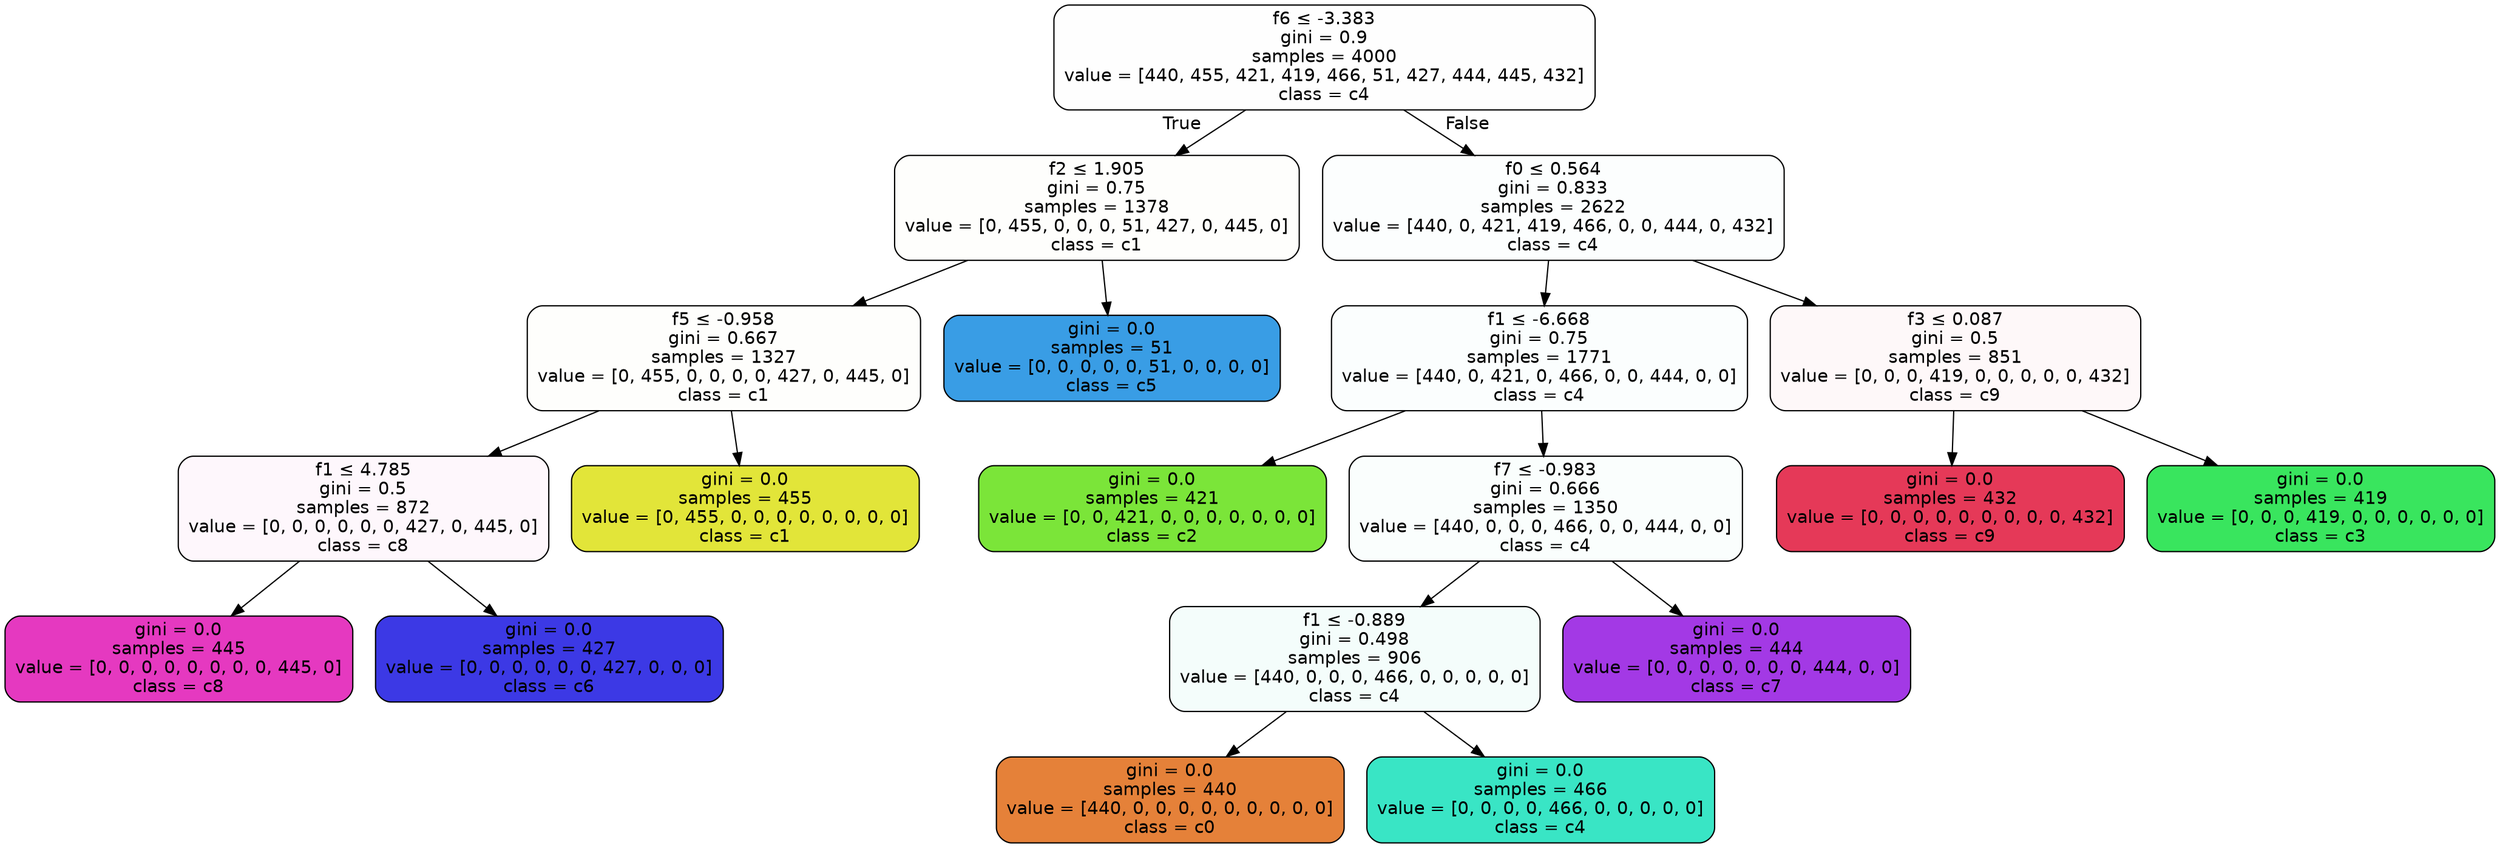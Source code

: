 digraph Tree {
node [shape=box, style="filled, rounded", color="black", fontname=helvetica] ;
edge [fontname=helvetica] ;
0 [label=<f6 &le; -3.383<br/>gini = 0.9<br/>samples = 4000<br/>value = [440, 455, 421, 419, 466, 51, 427, 444, 445, 432]<br/>class = c4>, fillcolor="#39e5c501"] ;
1 [label=<f2 &le; 1.905<br/>gini = 0.75<br/>samples = 1378<br/>value = [0, 455, 0, 0, 0, 51, 427, 0, 445, 0]<br/>class = c1>, fillcolor="#e2e53903"] ;
0 -> 1 [labeldistance=2.5, labelangle=45, headlabel="True"] ;
2 [label=<f5 &le; -0.958<br/>gini = 0.667<br/>samples = 1327<br/>value = [0, 455, 0, 0, 0, 0, 427, 0, 445, 0]<br/>class = c1>, fillcolor="#e2e53903"] ;
1 -> 2 ;
3 [label=<f1 &le; 4.785<br/>gini = 0.5<br/>samples = 872<br/>value = [0, 0, 0, 0, 0, 0, 427, 0, 445, 0]<br/>class = c8>, fillcolor="#e539c00a"] ;
2 -> 3 ;
4 [label=<gini = 0.0<br/>samples = 445<br/>value = [0, 0, 0, 0, 0, 0, 0, 0, 445, 0]<br/>class = c8>, fillcolor="#e539c0ff"] ;
3 -> 4 ;
5 [label=<gini = 0.0<br/>samples = 427<br/>value = [0, 0, 0, 0, 0, 0, 427, 0, 0, 0]<br/>class = c6>, fillcolor="#3c39e5ff"] ;
3 -> 5 ;
6 [label=<gini = 0.0<br/>samples = 455<br/>value = [0, 455, 0, 0, 0, 0, 0, 0, 0, 0]<br/>class = c1>, fillcolor="#e2e539ff"] ;
2 -> 6 ;
7 [label=<gini = 0.0<br/>samples = 51<br/>value = [0, 0, 0, 0, 0, 51, 0, 0, 0, 0]<br/>class = c5>, fillcolor="#399de5ff"] ;
1 -> 7 ;
8 [label=<f0 &le; 0.564<br/>gini = 0.833<br/>samples = 2622<br/>value = [440, 0, 421, 419, 466, 0, 0, 444, 0, 432]<br/>class = c4>, fillcolor="#39e5c503"] ;
0 -> 8 [labeldistance=2.5, labelangle=-45, headlabel="False"] ;
9 [label=<f1 &le; -6.668<br/>gini = 0.75<br/>samples = 1771<br/>value = [440, 0, 421, 0, 466, 0, 0, 444, 0, 0]<br/>class = c4>, fillcolor="#39e5c504"] ;
8 -> 9 ;
10 [label=<gini = 0.0<br/>samples = 421<br/>value = [0, 0, 421, 0, 0, 0, 0, 0, 0, 0]<br/>class = c2>, fillcolor="#7be539ff"] ;
9 -> 10 ;
11 [label=<f7 &le; -0.983<br/>gini = 0.666<br/>samples = 1350<br/>value = [440, 0, 0, 0, 466, 0, 0, 444, 0, 0]<br/>class = c4>, fillcolor="#39e5c506"] ;
9 -> 11 ;
12 [label=<f1 &le; -0.889<br/>gini = 0.498<br/>samples = 906<br/>value = [440, 0, 0, 0, 466, 0, 0, 0, 0, 0]<br/>class = c4>, fillcolor="#39e5c50e"] ;
11 -> 12 ;
13 [label=<gini = 0.0<br/>samples = 440<br/>value = [440, 0, 0, 0, 0, 0, 0, 0, 0, 0]<br/>class = c0>, fillcolor="#e58139ff"] ;
12 -> 13 ;
14 [label=<gini = 0.0<br/>samples = 466<br/>value = [0, 0, 0, 0, 466, 0, 0, 0, 0, 0]<br/>class = c4>, fillcolor="#39e5c5ff"] ;
12 -> 14 ;
15 [label=<gini = 0.0<br/>samples = 444<br/>value = [0, 0, 0, 0, 0, 0, 0, 444, 0, 0]<br/>class = c7>, fillcolor="#a339e5ff"] ;
11 -> 15 ;
16 [label=<f3 &le; 0.087<br/>gini = 0.5<br/>samples = 851<br/>value = [0, 0, 0, 419, 0, 0, 0, 0, 0, 432]<br/>class = c9>, fillcolor="#e5395808"] ;
8 -> 16 ;
17 [label=<gini = 0.0<br/>samples = 432<br/>value = [0, 0, 0, 0, 0, 0, 0, 0, 0, 432]<br/>class = c9>, fillcolor="#e53958ff"] ;
16 -> 17 ;
18 [label=<gini = 0.0<br/>samples = 419<br/>value = [0, 0, 0, 419, 0, 0, 0, 0, 0, 0]<br/>class = c3>, fillcolor="#39e55eff"] ;
16 -> 18 ;
}
